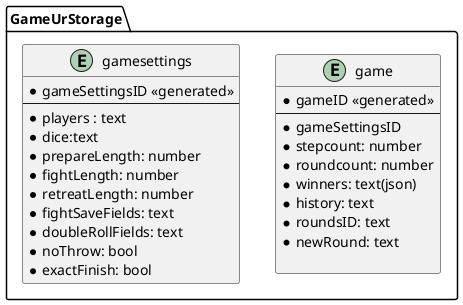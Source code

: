@startuml test
package "GameUrStorage"  {
    entity game {
        * gameID <<generated>>
        --
        * gameSettingsID
        * stepcount: number
        * roundcount: number
        * winners: text(json)
        * history: text
        * roundsID: text
        * newRound: text

    }
    entity gamesettings {
        * gameSettingsID <<generated>>
        --
        * players : text
        * dice:text
        * prepareLength: number
        * fightLength: number
        * retreatLength: number
        * fightSaveFields: text
        * doubleRollFields: text
        * noThrow: bool
        * exactFinish: bool
    }
}